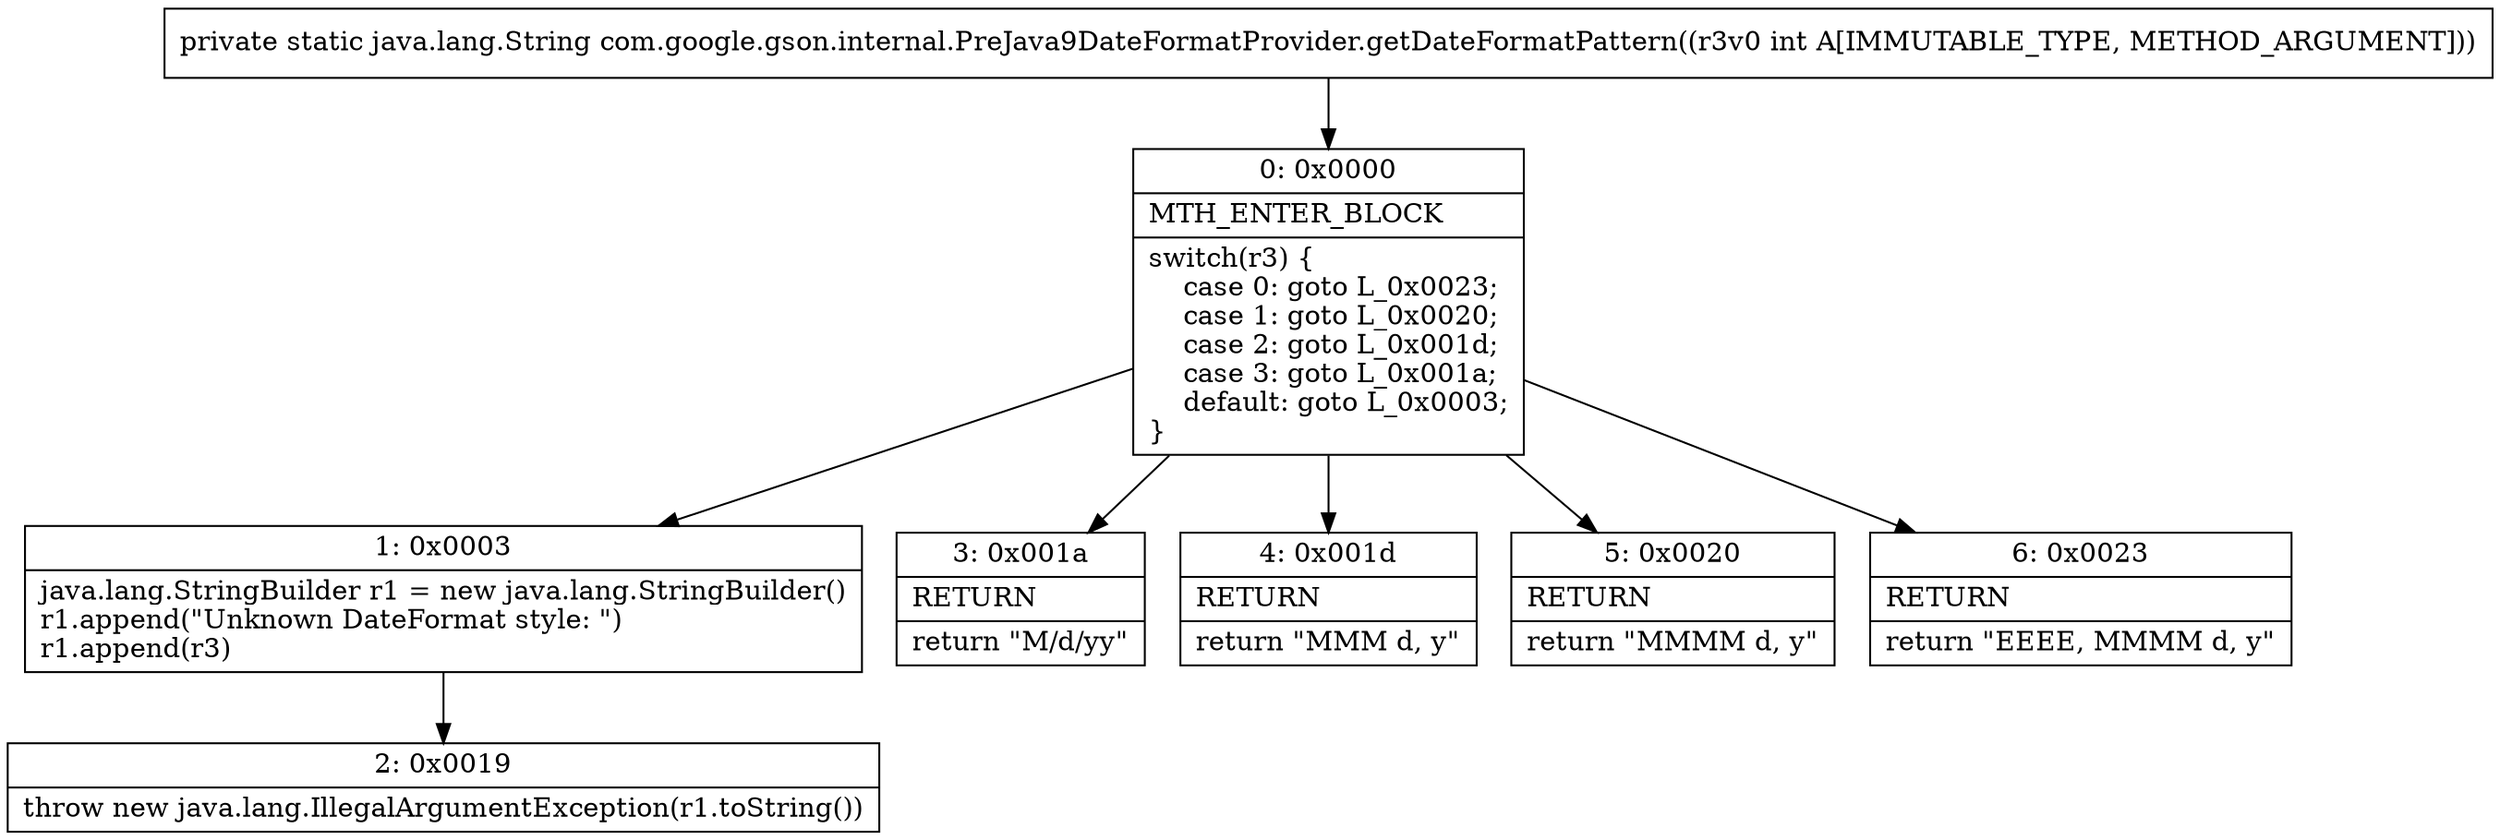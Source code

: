 digraph "CFG forcom.google.gson.internal.PreJava9DateFormatProvider.getDateFormatPattern(I)Ljava\/lang\/String;" {
Node_0 [shape=record,label="{0\:\ 0x0000|MTH_ENTER_BLOCK\l|switch(r3) \{\l    case 0: goto L_0x0023;\l    case 1: goto L_0x0020;\l    case 2: goto L_0x001d;\l    case 3: goto L_0x001a;\l    default: goto L_0x0003;\l\}\l}"];
Node_1 [shape=record,label="{1\:\ 0x0003|java.lang.StringBuilder r1 = new java.lang.StringBuilder()\lr1.append(\"Unknown DateFormat style: \")\lr1.append(r3)\l}"];
Node_2 [shape=record,label="{2\:\ 0x0019|throw new java.lang.IllegalArgumentException(r1.toString())\l}"];
Node_3 [shape=record,label="{3\:\ 0x001a|RETURN\l|return \"M\/d\/yy\"\l}"];
Node_4 [shape=record,label="{4\:\ 0x001d|RETURN\l|return \"MMM d, y\"\l}"];
Node_5 [shape=record,label="{5\:\ 0x0020|RETURN\l|return \"MMMM d, y\"\l}"];
Node_6 [shape=record,label="{6\:\ 0x0023|RETURN\l|return \"EEEE, MMMM d, y\"\l}"];
MethodNode[shape=record,label="{private static java.lang.String com.google.gson.internal.PreJava9DateFormatProvider.getDateFormatPattern((r3v0 int A[IMMUTABLE_TYPE, METHOD_ARGUMENT])) }"];
MethodNode -> Node_0;
Node_0 -> Node_1;
Node_0 -> Node_3;
Node_0 -> Node_4;
Node_0 -> Node_5;
Node_0 -> Node_6;
Node_1 -> Node_2;
}

